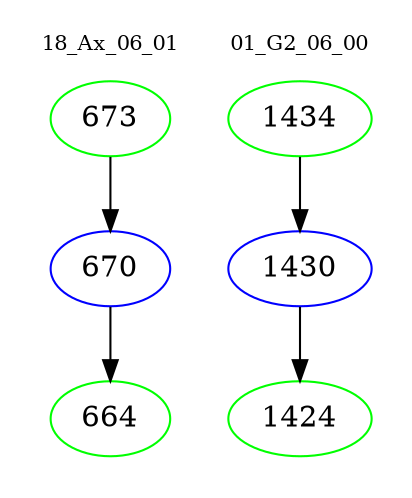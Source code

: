 digraph{
subgraph cluster_0 {
color = white
label = "18_Ax_06_01";
fontsize=10;
T0_673 [label="673", color="green"]
T0_673 -> T0_670 [color="black"]
T0_670 [label="670", color="blue"]
T0_670 -> T0_664 [color="black"]
T0_664 [label="664", color="green"]
}
subgraph cluster_1 {
color = white
label = "01_G2_06_00";
fontsize=10;
T1_1434 [label="1434", color="green"]
T1_1434 -> T1_1430 [color="black"]
T1_1430 [label="1430", color="blue"]
T1_1430 -> T1_1424 [color="black"]
T1_1424 [label="1424", color="green"]
}
}
